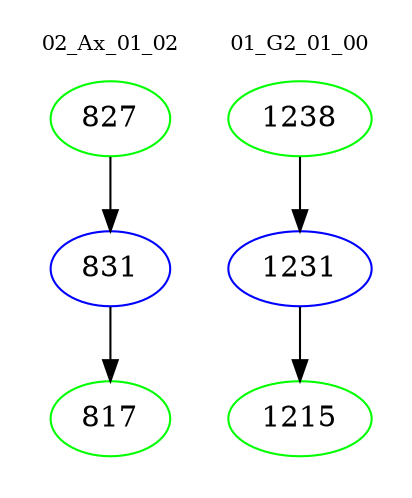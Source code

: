 digraph{
subgraph cluster_0 {
color = white
label = "02_Ax_01_02";
fontsize=10;
T0_827 [label="827", color="green"]
T0_827 -> T0_831 [color="black"]
T0_831 [label="831", color="blue"]
T0_831 -> T0_817 [color="black"]
T0_817 [label="817", color="green"]
}
subgraph cluster_1 {
color = white
label = "01_G2_01_00";
fontsize=10;
T1_1238 [label="1238", color="green"]
T1_1238 -> T1_1231 [color="black"]
T1_1231 [label="1231", color="blue"]
T1_1231 -> T1_1215 [color="black"]
T1_1215 [label="1215", color="green"]
}
}
